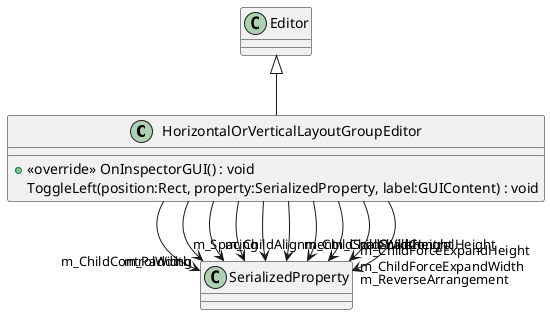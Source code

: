 @startuml
class HorizontalOrVerticalLayoutGroupEditor {
    + <<override>> OnInspectorGUI() : void
    ToggleLeft(position:Rect, property:SerializedProperty, label:GUIContent) : void
}
Editor <|-- HorizontalOrVerticalLayoutGroupEditor
HorizontalOrVerticalLayoutGroupEditor --> "m_Padding" SerializedProperty
HorizontalOrVerticalLayoutGroupEditor --> "m_Spacing" SerializedProperty
HorizontalOrVerticalLayoutGroupEditor --> "m_ChildAlignment" SerializedProperty
HorizontalOrVerticalLayoutGroupEditor --> "m_ChildControlWidth" SerializedProperty
HorizontalOrVerticalLayoutGroupEditor --> "m_ChildControlHeight" SerializedProperty
HorizontalOrVerticalLayoutGroupEditor --> "m_ChildScaleWidth" SerializedProperty
HorizontalOrVerticalLayoutGroupEditor --> "m_ChildScaleHeight" SerializedProperty
HorizontalOrVerticalLayoutGroupEditor --> "m_ChildForceExpandWidth" SerializedProperty
HorizontalOrVerticalLayoutGroupEditor --> "m_ChildForceExpandHeight" SerializedProperty
HorizontalOrVerticalLayoutGroupEditor --> "m_ReverseArrangement" SerializedProperty
@enduml
